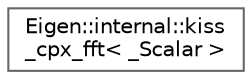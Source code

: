 digraph "类继承关系图"
{
 // LATEX_PDF_SIZE
  bgcolor="transparent";
  edge [fontname=Helvetica,fontsize=10,labelfontname=Helvetica,labelfontsize=10];
  node [fontname=Helvetica,fontsize=10,shape=box,height=0.2,width=0.4];
  rankdir="LR";
  Node0 [id="Node000000",label="Eigen::internal::kiss\l_cpx_fft\< _Scalar \>",height=0.2,width=0.4,color="grey40", fillcolor="white", style="filled",URL="$struct_eigen_1_1internal_1_1kiss__cpx__fft.html",tooltip=" "];
}
